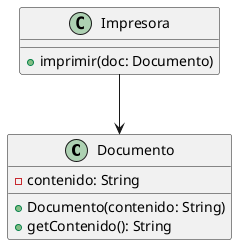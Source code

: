 @startuml
class Documento {
    - contenido: String
    + Documento(contenido: String)
    + getContenido(): String
}

class Impresora {
    + imprimir(doc: Documento)
}

Impresora --> Documento
@enduml